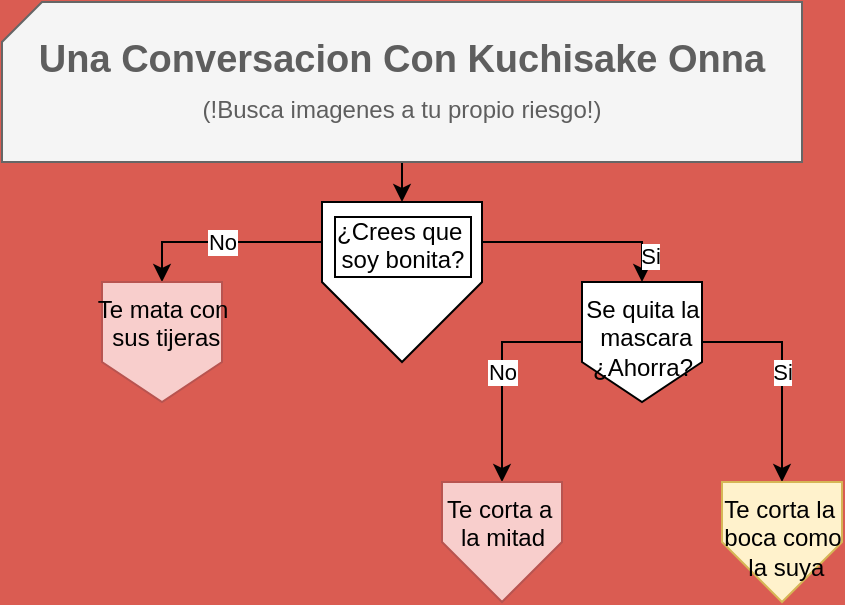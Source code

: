 <mxfile version="26.0.16">
  <diagram name="Página-1" id="4ZJOlku3xzxqw1wvP_-U">
    <mxGraphModel dx="910" dy="466" grid="1" gridSize="10" guides="1" tooltips="1" connect="1" arrows="1" fold="1" page="1" pageScale="1" pageWidth="827" pageHeight="1169" background="light-dark(#DA5C52,#121212)" math="0" shadow="0">
      <root>
        <mxCell id="0" />
        <mxCell id="1" parent="0" />
        <mxCell id="eZfndWYba6K2zO_zAzcr-5" style="edgeStyle=orthogonalEdgeStyle;rounded=0;orthogonalLoop=1;jettySize=auto;html=1;exitX=0.5;exitY=1;exitDx=0;exitDy=0;exitPerimeter=0;entryX=0.5;entryY=0;entryDx=0;entryDy=0;" edge="1" parent="1" source="eZfndWYba6K2zO_zAzcr-1" target="eZfndWYba6K2zO_zAzcr-4">
          <mxGeometry relative="1" as="geometry" />
        </mxCell>
        <mxCell id="eZfndWYba6K2zO_zAzcr-1" value="Una Conversacion Con Kuchisake Onna&lt;div&gt;&lt;span style=&quot;font-weight: 400;&quot;&gt;&lt;font style=&quot;font-size: 12px;&quot;&gt;(!Busca imagenes a tu propio riesgo!)&lt;/font&gt;&lt;/span&gt;&lt;/div&gt;" style="verticalLabelPosition=middle;verticalAlign=middle;html=1;shape=card;whiteSpace=wrap;size=20;arcSize=12;fillColor=#f5f5f5;strokeColor=#666666;fontColor=#5E5E5E;labelPosition=center;align=center;fontSize=19;fontStyle=1" vertex="1" parent="1">
          <mxGeometry x="200" y="40" width="400" height="80" as="geometry" />
        </mxCell>
        <mxCell id="eZfndWYba6K2zO_zAzcr-6" style="edgeStyle=orthogonalEdgeStyle;rounded=0;orthogonalLoop=1;jettySize=auto;html=1;entryX=0.5;entryY=0;entryDx=0;entryDy=0;exitX=1;exitY=0.25;exitDx=0;exitDy=0;" edge="1" parent="1" source="eZfndWYba6K2zO_zAzcr-4" target="eZfndWYba6K2zO_zAzcr-7">
          <mxGeometry relative="1" as="geometry">
            <mxPoint x="510" y="210" as="targetPoint" />
          </mxGeometry>
        </mxCell>
        <mxCell id="eZfndWYba6K2zO_zAzcr-8" value="Si" style="edgeLabel;html=1;align=center;verticalAlign=middle;resizable=0;points=[];" vertex="1" connectable="0" parent="eZfndWYba6K2zO_zAzcr-6">
          <mxGeometry x="0.744" y="4" relative="1" as="geometry">
            <mxPoint as="offset" />
          </mxGeometry>
        </mxCell>
        <mxCell id="eZfndWYba6K2zO_zAzcr-11" value="No" style="edgeStyle=orthogonalEdgeStyle;rounded=0;orthogonalLoop=1;jettySize=auto;html=1;entryX=0.5;entryY=0;entryDx=0;entryDy=0;exitX=0;exitY=0.25;exitDx=0;exitDy=0;" edge="1" parent="1" source="eZfndWYba6K2zO_zAzcr-4" target="eZfndWYba6K2zO_zAzcr-10">
          <mxGeometry relative="1" as="geometry" />
        </mxCell>
        <mxCell id="eZfndWYba6K2zO_zAzcr-4" value="¿Crees que&amp;nbsp;&lt;div&gt;soy bonita?&lt;/div&gt;" style="verticalLabelPosition=middle;verticalAlign=top;html=1;shape=offPageConnector;rounded=0;size=0.5;labelPosition=center;align=center;labelBorderColor=default;" vertex="1" parent="1">
          <mxGeometry x="360" y="140" width="80" height="80" as="geometry" />
        </mxCell>
        <mxCell id="eZfndWYba6K2zO_zAzcr-17" value="Si" style="edgeStyle=orthogonalEdgeStyle;rounded=0;orthogonalLoop=1;jettySize=auto;html=1;" edge="1" parent="1" source="eZfndWYba6K2zO_zAzcr-7" target="eZfndWYba6K2zO_zAzcr-16">
          <mxGeometry relative="1" as="geometry" />
        </mxCell>
        <mxCell id="eZfndWYba6K2zO_zAzcr-21" value="No" style="edgeStyle=orthogonalEdgeStyle;rounded=0;orthogonalLoop=1;jettySize=auto;html=1;entryX=0.5;entryY=0;entryDx=0;entryDy=0;" edge="1" parent="1" source="eZfndWYba6K2zO_zAzcr-7" target="eZfndWYba6K2zO_zAzcr-15">
          <mxGeometry relative="1" as="geometry">
            <mxPoint x="450" y="260" as="targetPoint" />
          </mxGeometry>
        </mxCell>
        <mxCell id="eZfndWYba6K2zO_zAzcr-7" value="Se quita la&lt;div&gt;&amp;nbsp;mascara&lt;/div&gt;&lt;div&gt;¿Ahorra?&lt;/div&gt;" style="verticalLabelPosition=middle;verticalAlign=top;html=1;shape=offPageConnector;rounded=0;size=0.333;labelPosition=center;align=center;" vertex="1" parent="1">
          <mxGeometry x="490" y="180" width="60" height="60" as="geometry" />
        </mxCell>
        <mxCell id="eZfndWYba6K2zO_zAzcr-10" value="Te mata con&lt;div&gt;&amp;nbsp;sus tijeras&lt;/div&gt;" style="verticalLabelPosition=middle;verticalAlign=top;html=1;shape=offPageConnector;rounded=0;size=0.333;labelPosition=center;align=center;fillColor=#f8cecc;strokeColor=#b85450;" vertex="1" parent="1">
          <mxGeometry x="250" y="180" width="60" height="60" as="geometry" />
        </mxCell>
        <mxCell id="eZfndWYba6K2zO_zAzcr-15" value="Te corta a&amp;nbsp;&lt;div&gt;la mitad&lt;/div&gt;" style="verticalLabelPosition=middle;verticalAlign=top;html=1;shape=offPageConnector;rounded=0;size=0.5;labelPosition=center;align=center;fillColor=#f8cecc;strokeColor=#b85450;" vertex="1" parent="1">
          <mxGeometry x="420" y="280" width="60" height="60" as="geometry" />
        </mxCell>
        <mxCell id="eZfndWYba6K2zO_zAzcr-16" value="Te corta la&amp;nbsp;&lt;div&gt;boca como&lt;/div&gt;&lt;div&gt;&amp;nbsp;la suya&lt;/div&gt;" style="verticalLabelPosition=middle;verticalAlign=top;html=1;shape=offPageConnector;rounded=0;size=0.5;labelPosition=center;align=center;fillColor=#fff2cc;strokeColor=#d6b656;" vertex="1" parent="1">
          <mxGeometry x="560" y="280" width="60" height="60" as="geometry" />
        </mxCell>
      </root>
    </mxGraphModel>
  </diagram>
</mxfile>
